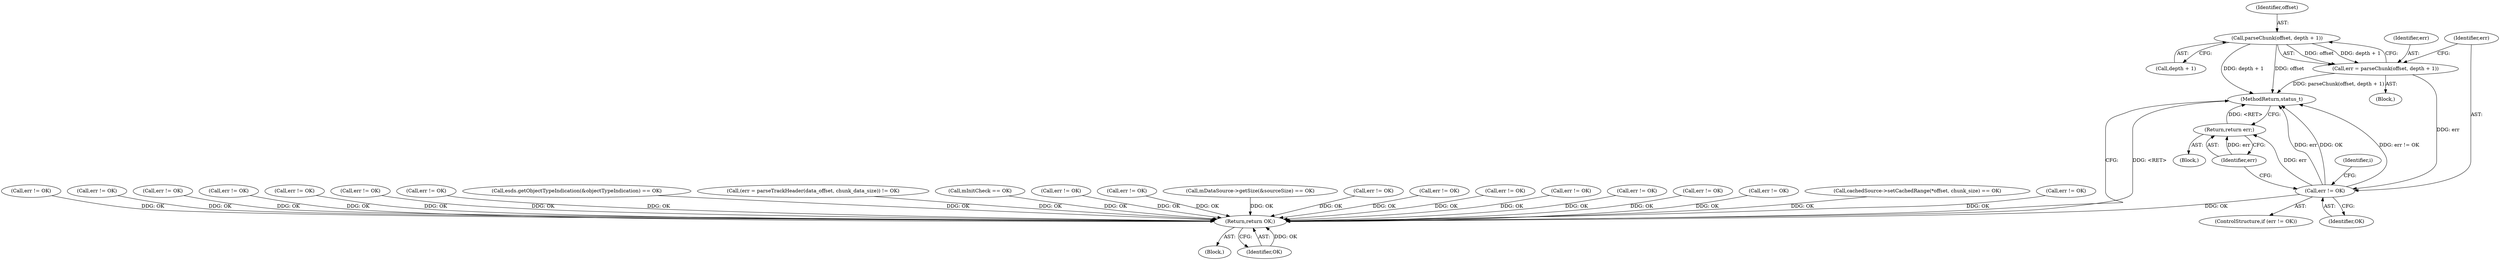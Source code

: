 digraph "0_Android_8a3a2f6ea7defe1a81bb32b3c9f3537f84749b9d@pointer" {
"1001675" [label="(Call,parseChunk(offset, depth + 1))"];
"1001673" [label="(Call,err = parseChunk(offset, depth + 1))"];
"1001681" [label="(Call,err != OK)"];
"1001685" [label="(Return,return err;)"];
"1003921" [label="(Return,return OK;)"];
"1001685" [label="(Return,return err;)"];
"1001681" [label="(Call,err != OK)"];
"1003452" [label="(Call,err != OK)"];
"1000682" [label="(Call,err != OK)"];
"1002225" [label="(Call,err != OK)"];
"1001680" [label="(ControlStructure,if (err != OK))"];
"1000118" [label="(Block,)"];
"1002575" [label="(Call,err != OK)"];
"1002017" [label="(Call,err != OK)"];
"1001670" [label="(Identifier,i)"];
"1001684" [label="(Block,)"];
"1001671" [label="(Block,)"];
"1003750" [label="(Call,err != OK)"];
"1002513" [label="(Call,err != OK)"];
"1000522" [label="(Call,cachedSource->setCachedRange(*offset, chunk_size) == OK)"];
"1003921" [label="(Return,return OK;)"];
"1000637" [label="(Call,err != OK)"];
"1002544" [label="(Call,err != OK)"];
"1003048" [label="(Call,err != OK)"];
"1002154" [label="(Call,err != OK)"];
"1002270" [label="(Call,err != OK)"];
"1002718" [label="(Call,err != OK)"];
"1001673" [label="(Call,err = parseChunk(offset, depth + 1))"];
"1003923" [label="(MethodReturn,status_t)"];
"1003083" [label="(Call,err != OK)"];
"1001674" [label="(Identifier,err)"];
"1003910" [label="(Call,err != OK)"];
"1002744" [label="(Call,esds.getObjectTypeIndication(&objectTypeIndication) == OK)"];
"1001174" [label="(Call,(err = parseTrackHeader(data_offset, chunk_data_size)) != OK)"];
"1000470" [label="(Call,mInitCheck == OK)"];
"1002194" [label="(Call,err != OK)"];
"1001677" [label="(Call,depth + 1)"];
"1003922" [label="(Identifier,OK)"];
"1003730" [label="(Call,err != OK)"];
"1001683" [label="(Identifier,OK)"];
"1001682" [label="(Identifier,err)"];
"1001676" [label="(Identifier,offset)"];
"1001686" [label="(Identifier,err)"];
"1000224" [label="(Call,mDataSource->getSize(&sourceSize) == OK)"];
"1001675" [label="(Call,parseChunk(offset, depth + 1))"];
"1001675" -> "1001673"  [label="AST: "];
"1001675" -> "1001677"  [label="CFG: "];
"1001676" -> "1001675"  [label="AST: "];
"1001677" -> "1001675"  [label="AST: "];
"1001673" -> "1001675"  [label="CFG: "];
"1001675" -> "1003923"  [label="DDG: depth + 1"];
"1001675" -> "1003923"  [label="DDG: offset"];
"1001675" -> "1001673"  [label="DDG: offset"];
"1001675" -> "1001673"  [label="DDG: depth + 1"];
"1001673" -> "1001671"  [label="AST: "];
"1001674" -> "1001673"  [label="AST: "];
"1001682" -> "1001673"  [label="CFG: "];
"1001673" -> "1003923"  [label="DDG: parseChunk(offset, depth + 1)"];
"1001673" -> "1001681"  [label="DDG: err"];
"1001681" -> "1001680"  [label="AST: "];
"1001681" -> "1001683"  [label="CFG: "];
"1001682" -> "1001681"  [label="AST: "];
"1001683" -> "1001681"  [label="AST: "];
"1001686" -> "1001681"  [label="CFG: "];
"1001670" -> "1001681"  [label="CFG: "];
"1001681" -> "1003923"  [label="DDG: err"];
"1001681" -> "1003923"  [label="DDG: OK"];
"1001681" -> "1003923"  [label="DDG: err != OK"];
"1001681" -> "1001685"  [label="DDG: err"];
"1001681" -> "1003921"  [label="DDG: OK"];
"1001685" -> "1001684"  [label="AST: "];
"1001685" -> "1001686"  [label="CFG: "];
"1001686" -> "1001685"  [label="AST: "];
"1003923" -> "1001685"  [label="CFG: "];
"1001685" -> "1003923"  [label="DDG: <RET>"];
"1001686" -> "1001685"  [label="DDG: err"];
"1003921" -> "1000118"  [label="AST: "];
"1003921" -> "1003922"  [label="CFG: "];
"1003922" -> "1003921"  [label="AST: "];
"1003923" -> "1003921"  [label="CFG: "];
"1003921" -> "1003923"  [label="DDG: <RET>"];
"1003922" -> "1003921"  [label="DDG: OK"];
"1000682" -> "1003921"  [label="DDG: OK"];
"1000637" -> "1003921"  [label="DDG: OK"];
"1002270" -> "1003921"  [label="DDG: OK"];
"1000470" -> "1003921"  [label="DDG: OK"];
"1002513" -> "1003921"  [label="DDG: OK"];
"1002575" -> "1003921"  [label="DDG: OK"];
"1003750" -> "1003921"  [label="DDG: OK"];
"1002017" -> "1003921"  [label="DDG: OK"];
"1003083" -> "1003921"  [label="DDG: OK"];
"1002194" -> "1003921"  [label="DDG: OK"];
"1003048" -> "1003921"  [label="DDG: OK"];
"1002225" -> "1003921"  [label="DDG: OK"];
"1000224" -> "1003921"  [label="DDG: OK"];
"1002544" -> "1003921"  [label="DDG: OK"];
"1002744" -> "1003921"  [label="DDG: OK"];
"1002154" -> "1003921"  [label="DDG: OK"];
"1001174" -> "1003921"  [label="DDG: OK"];
"1002718" -> "1003921"  [label="DDG: OK"];
"1003730" -> "1003921"  [label="DDG: OK"];
"1003452" -> "1003921"  [label="DDG: OK"];
"1003910" -> "1003921"  [label="DDG: OK"];
"1000522" -> "1003921"  [label="DDG: OK"];
}
